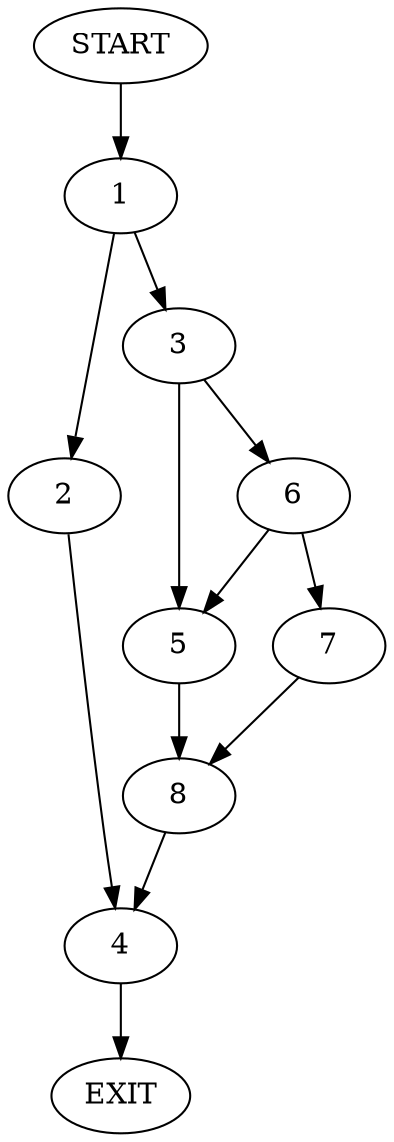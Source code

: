 digraph {
0 [label="START"]
9 [label="EXIT"]
0 -> 1
1 -> 2
1 -> 3
2 -> 4
3 -> 5
3 -> 6
6 -> 7
6 -> 5
5 -> 8
7 -> 8
8 -> 4
4 -> 9
}
